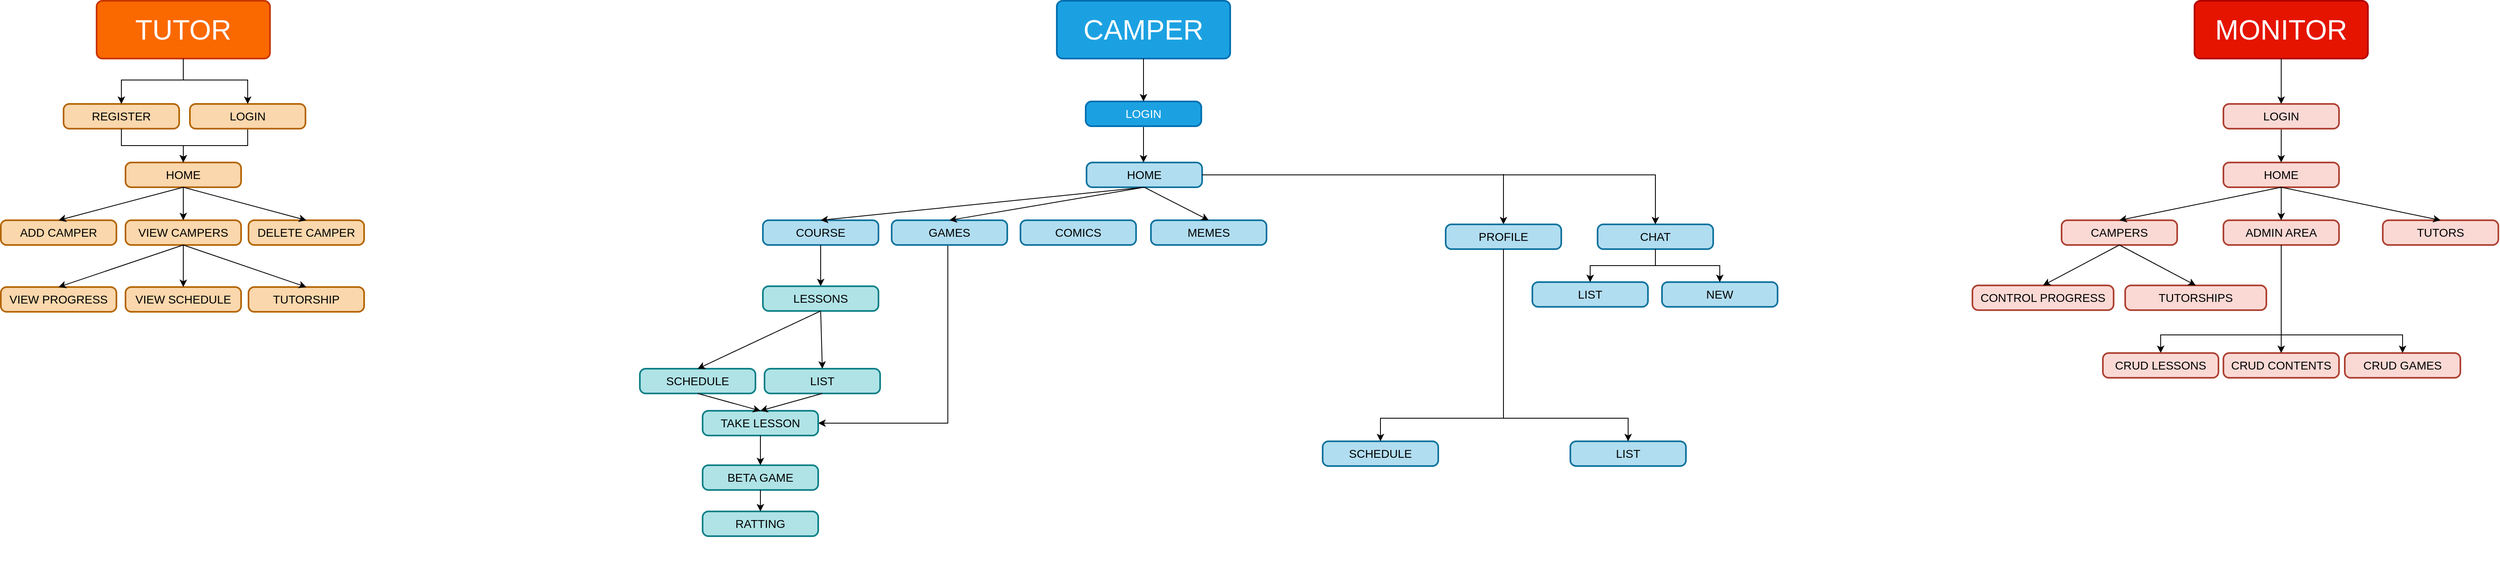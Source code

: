 <mxfile version="13.9.2" type="github">
  <diagram name="Page-1" id="edf60f1a-56cd-e834-aa8a-f176f3a09ee4">
    <mxGraphModel dx="553" dy="796" grid="0" gridSize="10" guides="1" tooltips="1" connect="1" arrows="1" fold="1" page="1" pageScale="1" pageWidth="1100" pageHeight="850" background="#ffffff" math="0" shadow="0">
      <root>
        <mxCell id="0" />
        <mxCell id="1" parent="0" />
        <mxCell id="YypiUaQU-NmCMD16whfk-33" value="" style="group" parent="1" vertex="1" connectable="0">
          <mxGeometry x="815" y="104" width="1378" height="706" as="geometry" />
        </mxCell>
        <mxCell id="gXM7lQSjL1Jpcok_i52--74" style="edgeStyle=none;rounded=0;orthogonalLoop=1;jettySize=auto;html=1;exitX=0.5;exitY=1;exitDx=0;exitDy=0;entryX=1;entryY=0.5;entryDx=0;entryDy=0;" parent="YypiUaQU-NmCMD16whfk-33" target="gXM7lQSjL1Jpcok_i52--70" edge="1">
          <mxGeometry relative="1" as="geometry">
            <mxPoint x="576" y="586" as="targetPoint" />
            <mxPoint x="373.0" y="296" as="sourcePoint" />
            <Array as="points">
              <mxPoint x="373" y="512" />
            </Array>
          </mxGeometry>
        </mxCell>
        <mxCell id="gXM7lQSjL1Jpcok_i52--50" value="&lt;span style=&quot;font-size: 14px&quot;&gt;GAMES&lt;/span&gt;" style="rounded=1;whiteSpace=wrap;html=1;absoluteArcSize=1;arcSize=14;strokeWidth=2;fillColor=#b1ddf0;strokeColor=#10739e;" parent="YypiUaQU-NmCMD16whfk-33" vertex="1">
          <mxGeometry x="305" y="266" width="140" height="30" as="geometry" />
        </mxCell>
        <mxCell id="gXM7lQSjL1Jpcok_i52--34" value="&lt;font style=&quot;font-size: 34px&quot;&gt;CAMPER&lt;/font&gt;" style="rounded=1;whiteSpace=wrap;html=1;absoluteArcSize=1;arcSize=14;strokeWidth=2;fillColor=#1ba1e2;strokeColor=#006EAF;fontColor=#ffffff;" parent="YypiUaQU-NmCMD16whfk-33" vertex="1">
          <mxGeometry x="505" width="210" height="70" as="geometry" />
        </mxCell>
        <mxCell id="gXM7lQSjL1Jpcok_i52--51" style="rounded=0;orthogonalLoop=1;jettySize=auto;elbow=vertical;html=1;exitX=0.5;exitY=1;exitDx=0;exitDy=0;entryX=0.5;entryY=0;entryDx=0;entryDy=0;" parent="YypiUaQU-NmCMD16whfk-33" source="gXM7lQSjL1Jpcok_i52--40" target="gXM7lQSjL1Jpcok_i52--50" edge="1">
          <mxGeometry relative="1" as="geometry" />
        </mxCell>
        <mxCell id="gXM7lQSjL1Jpcok_i52--54" style="edgeStyle=none;rounded=0;orthogonalLoop=1;jettySize=auto;html=1;entryX=0.5;entryY=0;entryDx=0;entryDy=0;" parent="YypiUaQU-NmCMD16whfk-33" target="gXM7lQSjL1Jpcok_i52--53" edge="1">
          <mxGeometry relative="1" as="geometry">
            <mxPoint x="1046" y="210" as="sourcePoint" />
          </mxGeometry>
        </mxCell>
        <mxCell id="gXM7lQSjL1Jpcok_i52--40" value="&lt;span style=&quot;font-size: 14px&quot;&gt;HOME&lt;/span&gt;" style="rounded=1;whiteSpace=wrap;html=1;absoluteArcSize=1;arcSize=14;strokeWidth=2;verticalAlign=middle;fillColor=#b1ddf0;strokeColor=#10739e;" parent="YypiUaQU-NmCMD16whfk-33" vertex="1">
          <mxGeometry x="541" y="196" width="140" height="30" as="geometry" />
        </mxCell>
        <mxCell id="gXM7lQSjL1Jpcok_i52--43" value="&lt;span style=&quot;font-size: 14px&quot;&gt;MEMES&lt;/span&gt;" style="rounded=1;whiteSpace=wrap;html=1;absoluteArcSize=1;arcSize=14;strokeWidth=2;verticalAlign=middle;fillColor=#b1ddf0;strokeColor=#10739e;" parent="YypiUaQU-NmCMD16whfk-33" vertex="1">
          <mxGeometry x="619" y="266" width="140" height="30" as="geometry" />
        </mxCell>
        <mxCell id="gXM7lQSjL1Jpcok_i52--37" style="edgeStyle=none;rounded=0;orthogonalLoop=1;jettySize=auto;html=1;entryX=0.5;entryY=0;entryDx=0;entryDy=0;exitX=0.5;exitY=1;exitDx=0;exitDy=0;" parent="YypiUaQU-NmCMD16whfk-33" source="gXM7lQSjL1Jpcok_i52--40" target="gXM7lQSjL1Jpcok_i52--43" edge="1">
          <mxGeometry relative="1" as="geometry" />
        </mxCell>
        <mxCell id="gXM7lQSjL1Jpcok_i52--48" style="edgeStyle=elbowEdgeStyle;rounded=0;orthogonalLoop=1;jettySize=auto;elbow=vertical;html=1;exitX=0.5;exitY=1;exitDx=0;exitDy=0;" parent="YypiUaQU-NmCMD16whfk-33" source="gXM7lQSjL1Jpcok_i52--49" edge="1">
          <mxGeometry relative="1" as="geometry">
            <mxPoint x="610" y="196" as="targetPoint" />
          </mxGeometry>
        </mxCell>
        <mxCell id="gXM7lQSjL1Jpcok_i52--49" value="&lt;font style=&quot;font-size: 14px&quot;&gt;LOGIN&lt;/font&gt;" style="rounded=1;whiteSpace=wrap;html=1;absoluteArcSize=1;arcSize=14;strokeWidth=2;fillColor=#1ba1e2;strokeColor=#006EAF;fontColor=#ffffff;" parent="YypiUaQU-NmCMD16whfk-33" vertex="1">
          <mxGeometry x="540" y="122" width="140" height="30" as="geometry" />
        </mxCell>
        <mxCell id="gXM7lQSjL1Jpcok_i52--33" style="edgeStyle=elbowEdgeStyle;rounded=0;orthogonalLoop=1;jettySize=auto;elbow=vertical;html=1;exitX=0.5;exitY=1;exitDx=0;exitDy=0;" parent="YypiUaQU-NmCMD16whfk-33" source="gXM7lQSjL1Jpcok_i52--34" target="gXM7lQSjL1Jpcok_i52--49" edge="1">
          <mxGeometry relative="1" as="geometry">
            <Array as="points">
              <mxPoint x="690" y="96" />
              <mxPoint x="650" y="96" />
              <mxPoint x="640" y="96" />
            </Array>
          </mxGeometry>
        </mxCell>
        <mxCell id="gXM7lQSjL1Jpcok_i52--53" value="&lt;span style=&quot;font-size: 14px&quot;&gt;PROFILE&lt;/span&gt;" style="rounded=1;whiteSpace=wrap;html=1;absoluteArcSize=1;arcSize=14;strokeWidth=2;fillColor=#b1ddf0;strokeColor=#10739e;" parent="YypiUaQU-NmCMD16whfk-33" vertex="1">
          <mxGeometry x="976" y="271.0" width="140" height="30" as="geometry" />
        </mxCell>
        <mxCell id="gXM7lQSjL1Jpcok_i52--65" value="&lt;span style=&quot;font-size: 14px&quot;&gt;SCHEDULE&lt;/span&gt;" style="rounded=1;whiteSpace=wrap;html=1;absoluteArcSize=1;arcSize=14;strokeWidth=2;fillColor=#b0e3e6;strokeColor=#0e8088;" parent="YypiUaQU-NmCMD16whfk-33" vertex="1">
          <mxGeometry y="446" width="140" height="30" as="geometry" />
        </mxCell>
        <mxCell id="gXM7lQSjL1Jpcok_i52--66" value="&lt;span style=&quot;font-size: 14px&quot;&gt;LIST&lt;/span&gt;" style="rounded=1;whiteSpace=wrap;html=1;absoluteArcSize=1;arcSize=14;strokeWidth=2;fillColor=#b0e3e6;strokeColor=#0e8088;" parent="YypiUaQU-NmCMD16whfk-33" vertex="1">
          <mxGeometry x="151" y="446" width="140" height="30" as="geometry" />
        </mxCell>
        <mxCell id="gXM7lQSjL1Jpcok_i52--69" style="edgeStyle=none;rounded=0;orthogonalLoop=1;jettySize=auto;html=1;exitX=0.5;exitY=1;exitDx=0;exitDy=0;entryX=0.5;entryY=0;entryDx=0;entryDy=0;" parent="YypiUaQU-NmCMD16whfk-33" source="gXM7lQSjL1Jpcok_i52--87" target="gXM7lQSjL1Jpcok_i52--66" edge="1">
          <mxGeometry relative="1" as="geometry" />
        </mxCell>
        <mxCell id="gXM7lQSjL1Jpcok_i52--67" value="&lt;span style=&quot;font-size: 14px&quot;&gt;COURSE&lt;/span&gt;" style="rounded=1;whiteSpace=wrap;html=1;absoluteArcSize=1;arcSize=14;strokeWidth=2;verticalAlign=middle;fillColor=#b1ddf0;strokeColor=#10739e;" parent="YypiUaQU-NmCMD16whfk-33" vertex="1">
          <mxGeometry x="149" y="266" width="140" height="30" as="geometry" />
        </mxCell>
        <mxCell id="gXM7lQSjL1Jpcok_i52--68" style="edgeStyle=none;rounded=0;orthogonalLoop=1;jettySize=auto;html=1;exitX=0.5;exitY=1;exitDx=0;exitDy=0;entryX=0.5;entryY=0;entryDx=0;entryDy=0;" parent="YypiUaQU-NmCMD16whfk-33" source="gXM7lQSjL1Jpcok_i52--40" target="gXM7lQSjL1Jpcok_i52--67" edge="1">
          <mxGeometry relative="1" as="geometry" />
        </mxCell>
        <mxCell id="gXM7lQSjL1Jpcok_i52--70" value="&lt;span style=&quot;font-size: 14px&quot;&gt;TAKE LESSON&lt;/span&gt;" style="rounded=1;whiteSpace=wrap;html=1;absoluteArcSize=1;arcSize=14;strokeWidth=2;fillColor=#b0e3e6;strokeColor=#0e8088;" parent="YypiUaQU-NmCMD16whfk-33" vertex="1">
          <mxGeometry x="76" y="497" width="140" height="30" as="geometry" />
        </mxCell>
        <mxCell id="gXM7lQSjL1Jpcok_i52--71" style="edgeStyle=none;rounded=0;orthogonalLoop=1;jettySize=auto;html=1;exitX=0.5;exitY=1;exitDx=0;exitDy=0;entryX=0.5;entryY=0;entryDx=0;entryDy=0;" parent="YypiUaQU-NmCMD16whfk-33" source="gXM7lQSjL1Jpcok_i52--65" target="gXM7lQSjL1Jpcok_i52--70" edge="1">
          <mxGeometry relative="1" as="geometry" />
        </mxCell>
        <mxCell id="gXM7lQSjL1Jpcok_i52--72" style="edgeStyle=none;rounded=0;orthogonalLoop=1;jettySize=auto;html=1;exitX=0.5;exitY=1;exitDx=0;exitDy=0;entryX=0.5;entryY=0;entryDx=0;entryDy=0;" parent="YypiUaQU-NmCMD16whfk-33" source="gXM7lQSjL1Jpcok_i52--66" target="gXM7lQSjL1Jpcok_i52--70" edge="1">
          <mxGeometry relative="1" as="geometry" />
        </mxCell>
        <mxCell id="gXM7lQSjL1Jpcok_i52--77" value="&lt;span style=&quot;font-size: 14px&quot;&gt;BETA GAME&lt;/span&gt;" style="rounded=1;whiteSpace=wrap;html=1;absoluteArcSize=1;arcSize=14;strokeWidth=2;fillColor=#b0e3e6;strokeColor=#0e8088;" parent="YypiUaQU-NmCMD16whfk-33" vertex="1">
          <mxGeometry x="76" y="563" width="140" height="30" as="geometry" />
        </mxCell>
        <mxCell id="gXM7lQSjL1Jpcok_i52--78" style="edgeStyle=none;rounded=0;orthogonalLoop=1;jettySize=auto;html=1;exitX=0.5;exitY=1;exitDx=0;exitDy=0;entryX=0.5;entryY=0;entryDx=0;entryDy=0;" parent="YypiUaQU-NmCMD16whfk-33" source="gXM7lQSjL1Jpcok_i52--70" target="gXM7lQSjL1Jpcok_i52--77" edge="1">
          <mxGeometry relative="1" as="geometry" />
        </mxCell>
        <mxCell id="gXM7lQSjL1Jpcok_i52--79" value="&lt;span style=&quot;font-size: 14px&quot;&gt;RATTING&lt;/span&gt;" style="rounded=1;whiteSpace=wrap;html=1;absoluteArcSize=1;arcSize=14;strokeWidth=2;fillColor=#b0e3e6;strokeColor=#0e8088;" parent="YypiUaQU-NmCMD16whfk-33" vertex="1">
          <mxGeometry x="76" y="619" width="140" height="30" as="geometry" />
        </mxCell>
        <mxCell id="gXM7lQSjL1Jpcok_i52--80" style="edgeStyle=none;rounded=0;orthogonalLoop=1;jettySize=auto;html=1;exitX=0.5;exitY=1;exitDx=0;exitDy=0;entryX=0.5;entryY=0;entryDx=0;entryDy=0;" parent="YypiUaQU-NmCMD16whfk-33" source="gXM7lQSjL1Jpcok_i52--77" target="gXM7lQSjL1Jpcok_i52--79" edge="1">
          <mxGeometry relative="1" as="geometry" />
        </mxCell>
        <mxCell id="gXM7lQSjL1Jpcok_i52--88" value="" style="edgeStyle=none;rounded=0;orthogonalLoop=1;jettySize=auto;html=1;" parent="YypiUaQU-NmCMD16whfk-33" source="gXM7lQSjL1Jpcok_i52--67" target="gXM7lQSjL1Jpcok_i52--87" edge="1">
          <mxGeometry relative="1" as="geometry" />
        </mxCell>
        <mxCell id="gXM7lQSjL1Jpcok_i52--87" value="&lt;span style=&quot;font-size: 14px&quot;&gt;LESSONS&lt;/span&gt;" style="rounded=1;whiteSpace=wrap;html=1;absoluteArcSize=1;arcSize=14;strokeWidth=2;verticalAlign=middle;fillColor=#b0e3e6;strokeColor=#0e8088;" parent="YypiUaQU-NmCMD16whfk-33" vertex="1">
          <mxGeometry x="149" y="346" width="140" height="30" as="geometry" />
        </mxCell>
        <mxCell id="gXM7lQSjL1Jpcok_i52--64" style="edgeStyle=none;rounded=0;orthogonalLoop=1;jettySize=auto;html=1;exitX=0.5;exitY=1;exitDx=0;exitDy=0;entryX=0.5;entryY=0;entryDx=0;entryDy=0;" parent="YypiUaQU-NmCMD16whfk-33" source="gXM7lQSjL1Jpcok_i52--87" target="gXM7lQSjL1Jpcok_i52--65" edge="1">
          <mxGeometry relative="1" as="geometry">
            <mxPoint x="309" y="346" as="targetPoint" />
          </mxGeometry>
        </mxCell>
        <mxCell id="gXM7lQSjL1Jpcok_i52--94" value="&lt;span style=&quot;font-size: 14px&quot;&gt;COMICS&lt;/span&gt;" style="rounded=1;whiteSpace=wrap;html=1;absoluteArcSize=1;arcSize=14;strokeWidth=2;fillColor=#b1ddf0;strokeColor=#10739e;" parent="YypiUaQU-NmCMD16whfk-33" vertex="1">
          <mxGeometry x="461" y="266" width="140" height="30" as="geometry" />
        </mxCell>
        <mxCell id="gXM7lQSjL1Jpcok_i52--111" value="&lt;span style=&quot;font-size: 14px&quot;&gt;CHAT&lt;/span&gt;" style="rounded=1;whiteSpace=wrap;html=1;absoluteArcSize=1;arcSize=14;strokeWidth=2;verticalAlign=middle;fillColor=#b1ddf0;strokeColor=#10739e;" parent="YypiUaQU-NmCMD16whfk-33" vertex="1">
          <mxGeometry x="1160" y="271.0" width="140" height="30" as="geometry" />
        </mxCell>
        <mxCell id="gXM7lQSjL1Jpcok_i52--112" style="edgeStyle=orthogonalEdgeStyle;rounded=0;orthogonalLoop=1;jettySize=auto;html=1;exitX=1;exitY=0.5;exitDx=0;exitDy=0;entryX=0.5;entryY=0;entryDx=0;entryDy=0;" parent="YypiUaQU-NmCMD16whfk-33" source="gXM7lQSjL1Jpcok_i52--40" target="gXM7lQSjL1Jpcok_i52--111" edge="1">
          <mxGeometry relative="1" as="geometry">
            <Array as="points">
              <mxPoint x="1230" y="211" />
            </Array>
          </mxGeometry>
        </mxCell>
        <mxCell id="gXM7lQSjL1Jpcok_i52--115" value="&lt;span style=&quot;font-size: 14px&quot;&gt;LIST&lt;/span&gt;" style="rounded=1;whiteSpace=wrap;html=1;absoluteArcSize=1;arcSize=14;strokeWidth=2;fillColor=#b1ddf0;strokeColor=#10739e;" parent="YypiUaQU-NmCMD16whfk-33" vertex="1">
          <mxGeometry x="1081" y="341" width="140" height="30" as="geometry" />
        </mxCell>
        <mxCell id="gXM7lQSjL1Jpcok_i52--122" style="edgeStyle=orthogonalEdgeStyle;rounded=0;orthogonalLoop=1;jettySize=auto;html=1;exitX=0.5;exitY=1;exitDx=0;exitDy=0;entryX=0.5;entryY=0;entryDx=0;entryDy=0;" parent="YypiUaQU-NmCMD16whfk-33" source="gXM7lQSjL1Jpcok_i52--111" target="gXM7lQSjL1Jpcok_i52--115" edge="1">
          <mxGeometry relative="1" as="geometry" />
        </mxCell>
        <mxCell id="gXM7lQSjL1Jpcok_i52--116" value="&lt;span style=&quot;font-size: 14px&quot;&gt;NEW&lt;/span&gt;" style="rounded=1;whiteSpace=wrap;html=1;absoluteArcSize=1;arcSize=14;strokeWidth=2;fillColor=#b1ddf0;strokeColor=#10739e;" parent="YypiUaQU-NmCMD16whfk-33" vertex="1">
          <mxGeometry x="1238" y="341" width="140" height="30" as="geometry" />
        </mxCell>
        <mxCell id="gXM7lQSjL1Jpcok_i52--123" style="edgeStyle=orthogonalEdgeStyle;rounded=0;orthogonalLoop=1;jettySize=auto;html=1;exitX=0.5;exitY=1;exitDx=0;exitDy=0;entryX=0.5;entryY=0;entryDx=0;entryDy=0;" parent="YypiUaQU-NmCMD16whfk-33" source="gXM7lQSjL1Jpcok_i52--111" target="gXM7lQSjL1Jpcok_i52--116" edge="1">
          <mxGeometry relative="1" as="geometry" />
        </mxCell>
        <mxCell id="kyfAYZM5BdH2XVyo6rza-8" value="&lt;span style=&quot;font-size: 14px&quot;&gt;SCHEDULE&lt;/span&gt;" style="rounded=1;whiteSpace=wrap;html=1;absoluteArcSize=1;arcSize=14;strokeWidth=2;fillColor=#b1ddf0;strokeColor=#10739e;" parent="YypiUaQU-NmCMD16whfk-33" vertex="1">
          <mxGeometry x="827" y="534" width="140" height="30" as="geometry" />
        </mxCell>
        <mxCell id="kyfAYZM5BdH2XVyo6rza-1" style="edgeStyle=orthogonalEdgeStyle;rounded=0;orthogonalLoop=1;jettySize=auto;html=1;exitX=0.5;exitY=1;exitDx=0;exitDy=0;entryX=0.5;entryY=0;entryDx=0;entryDy=0;" parent="YypiUaQU-NmCMD16whfk-33" source="gXM7lQSjL1Jpcok_i52--53" target="kyfAYZM5BdH2XVyo6rza-8" edge="1">
          <mxGeometry relative="1" as="geometry">
            <mxPoint x="990" y="444" as="targetPoint" />
            <Array as="points">
              <mxPoint x="1046" y="506" />
              <mxPoint x="897" y="506" />
            </Array>
          </mxGeometry>
        </mxCell>
        <mxCell id="kyfAYZM5BdH2XVyo6rza-9" value="&lt;span style=&quot;font-size: 14px&quot;&gt;LIST&lt;/span&gt;" style="rounded=1;whiteSpace=wrap;html=1;absoluteArcSize=1;arcSize=14;strokeWidth=2;fillColor=#b1ddf0;strokeColor=#10739e;" parent="YypiUaQU-NmCMD16whfk-33" vertex="1">
          <mxGeometry x="1127" y="534" width="140" height="30" as="geometry" />
        </mxCell>
        <mxCell id="kyfAYZM5BdH2XVyo6rza-12" style="edgeStyle=orthogonalEdgeStyle;rounded=0;orthogonalLoop=1;jettySize=auto;html=1;exitX=0.5;exitY=1;exitDx=0;exitDy=0;entryX=0.5;entryY=0;entryDx=0;entryDy=0;" parent="YypiUaQU-NmCMD16whfk-33" source="gXM7lQSjL1Jpcok_i52--53" edge="1">
          <mxGeometry relative="1" as="geometry">
            <Array as="points">
              <mxPoint x="1046" y="506" />
              <mxPoint x="1197" y="506" />
            </Array>
            <mxPoint x="1197" y="534" as="targetPoint" />
          </mxGeometry>
        </mxCell>
        <mxCell id="YypiUaQU-NmCMD16whfk-34" value="" style="group" parent="1" vertex="1" connectable="0">
          <mxGeometry x="41" y="104" width="440" height="377" as="geometry" />
        </mxCell>
        <mxCell id="gXM7lQSjL1Jpcok_i52--10" value="&lt;font style=&quot;font-size: 34px&quot;&gt;TUTOR&lt;/font&gt;" style="rounded=1;whiteSpace=wrap;html=1;absoluteArcSize=1;arcSize=14;strokeWidth=2;fillColor=#fa6800;strokeColor=#C73500;fontColor=#ffffff;" parent="YypiUaQU-NmCMD16whfk-34" vertex="1">
          <mxGeometry x="116" width="210" height="70" as="geometry" />
        </mxCell>
        <mxCell id="gXM7lQSjL1Jpcok_i52--12" value="&lt;font style=&quot;font-size: 14px&quot;&gt;REGISTER&lt;/font&gt;" style="rounded=1;whiteSpace=wrap;html=1;absoluteArcSize=1;arcSize=14;strokeWidth=2;fillColor=#fad7ac;strokeColor=#b46504;" parent="YypiUaQU-NmCMD16whfk-34" vertex="1">
          <mxGeometry x="76" y="125" width="140" height="30" as="geometry" />
        </mxCell>
        <mxCell id="gXM7lQSjL1Jpcok_i52--11" style="edgeStyle=elbowEdgeStyle;rounded=0;orthogonalLoop=1;jettySize=auto;html=1;exitX=0.5;exitY=1;exitDx=0;exitDy=0;entryX=0.5;entryY=0;entryDx=0;entryDy=0;elbow=vertical;" parent="YypiUaQU-NmCMD16whfk-34" source="gXM7lQSjL1Jpcok_i52--10" target="gXM7lQSjL1Jpcok_i52--12" edge="1">
          <mxGeometry relative="1" as="geometry">
            <mxPoint x="221" y="126" as="targetPoint" />
            <Array as="points">
              <mxPoint x="286" y="96" />
            </Array>
          </mxGeometry>
        </mxCell>
        <mxCell id="gXM7lQSjL1Jpcok_i52--14" value="&lt;span style=&quot;font-size: 14px&quot;&gt;HOME&lt;/span&gt;" style="rounded=1;whiteSpace=wrap;html=1;absoluteArcSize=1;arcSize=14;strokeWidth=2;verticalAlign=middle;fillColor=#fad7ac;strokeColor=#b46504;" parent="YypiUaQU-NmCMD16whfk-34" vertex="1">
          <mxGeometry x="151" y="196" width="140" height="30" as="geometry" />
        </mxCell>
        <mxCell id="gXM7lQSjL1Jpcok_i52--30" style="edgeStyle=elbowEdgeStyle;rounded=0;orthogonalLoop=1;jettySize=auto;elbow=vertical;html=1;exitX=0.5;exitY=1;exitDx=0;exitDy=0;entryX=0.5;entryY=0;entryDx=0;entryDy=0;" parent="YypiUaQU-NmCMD16whfk-34" source="gXM7lQSjL1Jpcok_i52--12" target="gXM7lQSjL1Jpcok_i52--14" edge="1">
          <mxGeometry relative="1" as="geometry" />
        </mxCell>
        <mxCell id="gXM7lQSjL1Jpcok_i52--15" value="&lt;span style=&quot;font-size: 14px&quot;&gt;VIEW CAMPERS&lt;/span&gt;" style="rounded=1;whiteSpace=wrap;html=1;absoluteArcSize=1;arcSize=14;strokeWidth=2;verticalAlign=middle;fillColor=#fad7ac;strokeColor=#b46504;" parent="YypiUaQU-NmCMD16whfk-34" vertex="1">
          <mxGeometry x="151" y="266" width="140" height="30" as="geometry" />
        </mxCell>
        <mxCell id="gXM7lQSjL1Jpcok_i52--20" style="edgeStyle=none;rounded=0;orthogonalLoop=1;jettySize=auto;html=1;entryX=0.5;entryY=0;entryDx=0;entryDy=0;" parent="YypiUaQU-NmCMD16whfk-34" source="gXM7lQSjL1Jpcok_i52--14" target="gXM7lQSjL1Jpcok_i52--15" edge="1">
          <mxGeometry relative="1" as="geometry" />
        </mxCell>
        <mxCell id="gXM7lQSjL1Jpcok_i52--16" value="&lt;span style=&quot;font-size: 14px&quot;&gt;ADD CAMPER&lt;/span&gt;" style="rounded=1;whiteSpace=wrap;html=1;absoluteArcSize=1;arcSize=14;strokeWidth=2;fillColor=#fad7ac;strokeColor=#b46504;" parent="YypiUaQU-NmCMD16whfk-34" vertex="1">
          <mxGeometry y="266" width="140" height="30" as="geometry" />
        </mxCell>
        <mxCell id="gXM7lQSjL1Jpcok_i52--21" style="edgeStyle=none;rounded=0;orthogonalLoop=1;jettySize=auto;html=1;exitX=0.5;exitY=1;exitDx=0;exitDy=0;entryX=0.5;entryY=0;entryDx=0;entryDy=0;" parent="YypiUaQU-NmCMD16whfk-34" source="gXM7lQSjL1Jpcok_i52--14" target="gXM7lQSjL1Jpcok_i52--16" edge="1">
          <mxGeometry relative="1" as="geometry" />
        </mxCell>
        <mxCell id="gXM7lQSjL1Jpcok_i52--17" value="&lt;span style=&quot;font-size: 14px&quot;&gt;DELETE CAMPER&lt;/span&gt;" style="rounded=1;whiteSpace=wrap;html=1;absoluteArcSize=1;arcSize=14;strokeWidth=2;fillColor=#fad7ac;strokeColor=#b46504;" parent="YypiUaQU-NmCMD16whfk-34" vertex="1">
          <mxGeometry x="300" y="266" width="140" height="30" as="geometry" />
        </mxCell>
        <mxCell id="gXM7lQSjL1Jpcok_i52--22" style="edgeStyle=none;rounded=0;orthogonalLoop=1;jettySize=auto;html=1;exitX=0.5;exitY=1;exitDx=0;exitDy=0;entryX=0.5;entryY=0;entryDx=0;entryDy=0;" parent="YypiUaQU-NmCMD16whfk-34" source="gXM7lQSjL1Jpcok_i52--14" target="gXM7lQSjL1Jpcok_i52--17" edge="1">
          <mxGeometry relative="1" as="geometry" />
        </mxCell>
        <mxCell id="gXM7lQSjL1Jpcok_i52--24" value="&lt;span style=&quot;font-size: 14px&quot;&gt;VIEW PROGRESS&lt;/span&gt;" style="rounded=1;whiteSpace=wrap;html=1;absoluteArcSize=1;arcSize=14;strokeWidth=2;verticalAlign=middle;fillColor=#fad7ac;strokeColor=#b46504;" parent="YypiUaQU-NmCMD16whfk-34" vertex="1">
          <mxGeometry y="347" width="140" height="30" as="geometry" />
        </mxCell>
        <mxCell id="gXM7lQSjL1Jpcok_i52--23" style="edgeStyle=none;rounded=0;orthogonalLoop=1;jettySize=auto;html=1;entryX=0.5;entryY=0;entryDx=0;entryDy=0;exitX=0.5;exitY=1;exitDx=0;exitDy=0;" parent="YypiUaQU-NmCMD16whfk-34" source="gXM7lQSjL1Jpcok_i52--15" target="gXM7lQSjL1Jpcok_i52--24" edge="1">
          <mxGeometry relative="1" as="geometry">
            <mxPoint x="221" y="346" as="targetPoint" />
          </mxGeometry>
        </mxCell>
        <mxCell id="gXM7lQSjL1Jpcok_i52--25" value="&lt;span style=&quot;font-size: 14px&quot;&gt;TUTORSHIP&lt;/span&gt;" style="rounded=1;whiteSpace=wrap;html=1;absoluteArcSize=1;arcSize=14;strokeWidth=2;verticalAlign=middle;fillColor=#fad7ac;strokeColor=#b46504;" parent="YypiUaQU-NmCMD16whfk-34" vertex="1">
          <mxGeometry x="300" y="347" width="140" height="30" as="geometry" />
        </mxCell>
        <mxCell id="gXM7lQSjL1Jpcok_i52--26" style="edgeStyle=none;rounded=0;orthogonalLoop=1;jettySize=auto;html=1;exitX=0.5;exitY=1;exitDx=0;exitDy=0;entryX=0.5;entryY=0;entryDx=0;entryDy=0;" parent="YypiUaQU-NmCMD16whfk-34" source="gXM7lQSjL1Jpcok_i52--15" target="gXM7lQSjL1Jpcok_i52--25" edge="1">
          <mxGeometry relative="1" as="geometry" />
        </mxCell>
        <mxCell id="gXM7lQSjL1Jpcok_i52--31" style="edgeStyle=elbowEdgeStyle;rounded=0;orthogonalLoop=1;jettySize=auto;elbow=vertical;html=1;exitX=0.5;exitY=1;exitDx=0;exitDy=0;entryX=0.5;entryY=0;entryDx=0;entryDy=0;" parent="YypiUaQU-NmCMD16whfk-34" source="gXM7lQSjL1Jpcok_i52--28" target="gXM7lQSjL1Jpcok_i52--14" edge="1">
          <mxGeometry relative="1" as="geometry">
            <mxPoint x="219" y="196" as="targetPoint" />
          </mxGeometry>
        </mxCell>
        <mxCell id="gXM7lQSjL1Jpcok_i52--28" value="&lt;font style=&quot;font-size: 14px&quot;&gt;LOGIN&lt;/font&gt;" style="rounded=1;whiteSpace=wrap;html=1;absoluteArcSize=1;arcSize=14;strokeWidth=2;fillColor=#fad7ac;strokeColor=#b46504;" parent="YypiUaQU-NmCMD16whfk-34" vertex="1">
          <mxGeometry x="229" y="125" width="140" height="30" as="geometry" />
        </mxCell>
        <mxCell id="gXM7lQSjL1Jpcok_i52--29" style="edgeStyle=elbowEdgeStyle;rounded=0;orthogonalLoop=1;jettySize=auto;elbow=vertical;html=1;exitX=0.5;exitY=1;exitDx=0;exitDy=0;" parent="YypiUaQU-NmCMD16whfk-34" source="gXM7lQSjL1Jpcok_i52--10" target="gXM7lQSjL1Jpcok_i52--28" edge="1">
          <mxGeometry relative="1" as="geometry">
            <Array as="points">
              <mxPoint x="299" y="96" />
              <mxPoint x="259" y="96" />
              <mxPoint x="249" y="96" />
            </Array>
          </mxGeometry>
        </mxCell>
        <mxCell id="gXM7lQSjL1Jpcok_i52--56" value="&lt;span style=&quot;font-size: 14px&quot;&gt;VIEW SCHEDULE&lt;/span&gt;" style="rounded=1;whiteSpace=wrap;html=1;absoluteArcSize=1;arcSize=14;strokeWidth=2;verticalAlign=middle;fillColor=#fad7ac;strokeColor=#b46504;" parent="YypiUaQU-NmCMD16whfk-34" vertex="1">
          <mxGeometry x="151" y="347" width="140" height="30" as="geometry" />
        </mxCell>
        <mxCell id="gXM7lQSjL1Jpcok_i52--63" style="edgeStyle=none;rounded=0;orthogonalLoop=1;jettySize=auto;html=1;exitX=0.5;exitY=1;exitDx=0;exitDy=0;entryX=0.5;entryY=0;entryDx=0;entryDy=0;" parent="YypiUaQU-NmCMD16whfk-34" source="gXM7lQSjL1Jpcok_i52--15" target="gXM7lQSjL1Jpcok_i52--56" edge="1">
          <mxGeometry relative="1" as="geometry" />
        </mxCell>
        <mxCell id="YypiUaQU-NmCMD16whfk-35" value="" style="group" parent="1" vertex="1" connectable="0">
          <mxGeometry x="2429.0" y="104" width="637.0" height="457" as="geometry" />
        </mxCell>
        <mxCell id="YypiUaQU-NmCMD16whfk-3" value="&lt;span style=&quot;font-size: 34px&quot;&gt;MONITOR&lt;/span&gt;" style="rounded=1;whiteSpace=wrap;html=1;absoluteArcSize=1;arcSize=14;strokeWidth=2;fillColor=#e51400;strokeColor=#B20000;fontColor=#ffffff;" parent="YypiUaQU-NmCMD16whfk-35" vertex="1">
          <mxGeometry x="269.0" width="210" height="70" as="geometry" />
        </mxCell>
        <mxCell id="YypiUaQU-NmCMD16whfk-9" value="&lt;span style=&quot;font-size: 14px&quot;&gt;HOME&lt;/span&gt;" style="rounded=1;whiteSpace=wrap;html=1;absoluteArcSize=1;arcSize=14;strokeWidth=2;verticalAlign=middle;fillColor=#fad9d5;strokeColor=#ae4132;" parent="YypiUaQU-NmCMD16whfk-35" vertex="1">
          <mxGeometry x="304.0" y="196" width="140" height="30" as="geometry" />
        </mxCell>
        <mxCell id="YypiUaQU-NmCMD16whfk-32" style="edgeStyle=elbowEdgeStyle;rounded=0;orthogonalLoop=1;jettySize=auto;elbow=vertical;html=1;entryX=0.5;entryY=0;entryDx=0;entryDy=0;" parent="YypiUaQU-NmCMD16whfk-35" target="YypiUaQU-NmCMD16whfk-28" edge="1">
          <mxGeometry relative="1" as="geometry">
            <mxPoint x="374.0" y="302" as="sourcePoint" />
            <Array as="points">
              <mxPoint x="303.0" y="405" />
            </Array>
          </mxGeometry>
        </mxCell>
        <mxCell id="YypiUaQU-NmCMD16whfk-13" value="&lt;span style=&quot;font-size: 14px&quot;&gt;ADMIN AREA&lt;/span&gt;" style="rounded=1;whiteSpace=wrap;html=1;absoluteArcSize=1;arcSize=14;strokeWidth=2;verticalAlign=middle;fillColor=#fad9d5;strokeColor=#ae4132;" parent="YypiUaQU-NmCMD16whfk-35" vertex="1">
          <mxGeometry x="304.0" y="266" width="140" height="30" as="geometry" />
        </mxCell>
        <mxCell id="YypiUaQU-NmCMD16whfk-6" style="edgeStyle=none;rounded=0;orthogonalLoop=1;jettySize=auto;html=1;entryX=0.5;entryY=0;entryDx=0;entryDy=0;" parent="YypiUaQU-NmCMD16whfk-35" source="YypiUaQU-NmCMD16whfk-9" target="YypiUaQU-NmCMD16whfk-13" edge="1">
          <mxGeometry relative="1" as="geometry" />
        </mxCell>
        <mxCell id="YypiUaQU-NmCMD16whfk-14" value="&lt;span style=&quot;font-size: 14px&quot;&gt;CAMPERS&lt;/span&gt;" style="rounded=1;whiteSpace=wrap;html=1;absoluteArcSize=1;arcSize=14;strokeWidth=2;fillColor=#fad9d5;strokeColor=#ae4132;" parent="YypiUaQU-NmCMD16whfk-35" vertex="1">
          <mxGeometry x="108" y="266" width="140" height="30" as="geometry" />
        </mxCell>
        <mxCell id="YypiUaQU-NmCMD16whfk-7" style="edgeStyle=none;rounded=0;orthogonalLoop=1;jettySize=auto;html=1;exitX=0.5;exitY=1;exitDx=0;exitDy=0;entryX=0.5;entryY=0;entryDx=0;entryDy=0;" parent="YypiUaQU-NmCMD16whfk-35" source="YypiUaQU-NmCMD16whfk-9" target="YypiUaQU-NmCMD16whfk-14" edge="1">
          <mxGeometry relative="1" as="geometry" />
        </mxCell>
        <mxCell id="YypiUaQU-NmCMD16whfk-15" value="&lt;span style=&quot;font-size: 14px&quot;&gt;TUTORS&lt;/span&gt;" style="rounded=1;whiteSpace=wrap;html=1;absoluteArcSize=1;arcSize=14;strokeWidth=2;fillColor=#fad9d5;strokeColor=#ae4132;" parent="YypiUaQU-NmCMD16whfk-35" vertex="1">
          <mxGeometry x="497.0" y="266" width="140" height="30" as="geometry" />
        </mxCell>
        <mxCell id="YypiUaQU-NmCMD16whfk-8" style="edgeStyle=none;rounded=0;orthogonalLoop=1;jettySize=auto;html=1;exitX=0.5;exitY=1;exitDx=0;exitDy=0;entryX=0.5;entryY=0;entryDx=0;entryDy=0;" parent="YypiUaQU-NmCMD16whfk-35" source="YypiUaQU-NmCMD16whfk-9" target="YypiUaQU-NmCMD16whfk-15" edge="1">
          <mxGeometry relative="1" as="geometry" />
        </mxCell>
        <mxCell id="YypiUaQU-NmCMD16whfk-18" style="edgeStyle=elbowEdgeStyle;rounded=0;orthogonalLoop=1;jettySize=auto;elbow=vertical;html=1;exitX=0.5;exitY=1;exitDx=0;exitDy=0;entryX=0.5;entryY=0;entryDx=0;entryDy=0;" parent="YypiUaQU-NmCMD16whfk-35" source="YypiUaQU-NmCMD16whfk-19" target="YypiUaQU-NmCMD16whfk-9" edge="1">
          <mxGeometry relative="1" as="geometry">
            <mxPoint x="372.0" y="196" as="targetPoint" />
          </mxGeometry>
        </mxCell>
        <mxCell id="YypiUaQU-NmCMD16whfk-19" value="&lt;font style=&quot;font-size: 14px&quot;&gt;LOGIN&lt;/font&gt;" style="rounded=1;whiteSpace=wrap;html=1;absoluteArcSize=1;arcSize=14;strokeWidth=2;fillColor=#fad9d5;strokeColor=#ae4132;" parent="YypiUaQU-NmCMD16whfk-35" vertex="1">
          <mxGeometry x="304" y="125" width="140" height="30" as="geometry" />
        </mxCell>
        <mxCell id="YypiUaQU-NmCMD16whfk-2" style="edgeStyle=elbowEdgeStyle;rounded=0;orthogonalLoop=1;jettySize=auto;elbow=vertical;html=1;exitX=0.5;exitY=1;exitDx=0;exitDy=0;" parent="YypiUaQU-NmCMD16whfk-35" source="YypiUaQU-NmCMD16whfk-3" target="YypiUaQU-NmCMD16whfk-19" edge="1">
          <mxGeometry relative="1" as="geometry">
            <Array as="points">
              <mxPoint x="452.0" y="96" />
              <mxPoint x="412.0" y="96" />
              <mxPoint x="402.0" y="96" />
            </Array>
          </mxGeometry>
        </mxCell>
        <mxCell id="YypiUaQU-NmCMD16whfk-22" value="&lt;span style=&quot;font-size: 14px&quot;&gt;TUTORSHIPS&lt;/span&gt;" style="rounded=1;whiteSpace=wrap;html=1;absoluteArcSize=1;arcSize=14;strokeWidth=2;verticalAlign=middle;fillColor=#fad9d5;strokeColor=#ae4132;" parent="YypiUaQU-NmCMD16whfk-35" vertex="1">
          <mxGeometry x="185" y="345" width="171" height="30" as="geometry" />
        </mxCell>
        <mxCell id="YypiUaQU-NmCMD16whfk-11" style="edgeStyle=none;rounded=0;orthogonalLoop=1;jettySize=auto;html=1;exitX=0.5;exitY=1;exitDx=0;exitDy=0;entryX=0.5;entryY=0;entryDx=0;entryDy=0;" parent="YypiUaQU-NmCMD16whfk-35" source="YypiUaQU-NmCMD16whfk-14" target="YypiUaQU-NmCMD16whfk-22" edge="1">
          <mxGeometry relative="1" as="geometry">
            <mxPoint x="273.0" y="296" as="sourcePoint" />
            <mxPoint x="342.0" y="347.0" as="targetPoint" />
          </mxGeometry>
        </mxCell>
        <mxCell id="YypiUaQU-NmCMD16whfk-29" value="" style="group" parent="YypiUaQU-NmCMD16whfk-35" vertex="1" connectable="0">
          <mxGeometry x="158.0" y="427" width="433" height="30" as="geometry" />
        </mxCell>
        <mxCell id="YypiUaQU-NmCMD16whfk-25" value="&lt;span style=&quot;font-size: 14px&quot;&gt;CRUD&amp;nbsp;&lt;/span&gt;&lt;span style=&quot;font-size: 14px&quot;&gt;GAMES&lt;/span&gt;" style="rounded=1;whiteSpace=wrap;html=1;absoluteArcSize=1;arcSize=14;strokeWidth=2;verticalAlign=middle;fillColor=#fad9d5;strokeColor=#ae4132;" parent="YypiUaQU-NmCMD16whfk-29" vertex="1">
          <mxGeometry x="293" width="140" height="30" as="geometry" />
        </mxCell>
        <mxCell id="YypiUaQU-NmCMD16whfk-27" value="&lt;span style=&quot;font-size: 14px&quot;&gt;CRUD CONTENTS&lt;/span&gt;" style="rounded=1;whiteSpace=wrap;html=1;absoluteArcSize=1;arcSize=14;strokeWidth=2;verticalAlign=middle;fillColor=#fad9d5;strokeColor=#ae4132;" parent="YypiUaQU-NmCMD16whfk-29" vertex="1">
          <mxGeometry x="146" width="140" height="30" as="geometry" />
        </mxCell>
        <mxCell id="YypiUaQU-NmCMD16whfk-28" value="&lt;span style=&quot;font-size: 14px&quot;&gt;CRUD LESSONS&lt;/span&gt;" style="rounded=1;whiteSpace=wrap;html=1;absoluteArcSize=1;arcSize=14;strokeWidth=2;verticalAlign=middle;fillColor=#fad9d5;strokeColor=#ae4132;" parent="YypiUaQU-NmCMD16whfk-29" vertex="1">
          <mxGeometry width="140" height="30" as="geometry" />
        </mxCell>
        <mxCell id="YypiUaQU-NmCMD16whfk-31" style="edgeStyle=elbowEdgeStyle;rounded=0;orthogonalLoop=1;jettySize=auto;elbow=vertical;html=1;exitX=0.5;exitY=1;exitDx=0;exitDy=0;" parent="YypiUaQU-NmCMD16whfk-35" source="YypiUaQU-NmCMD16whfk-13" target="YypiUaQU-NmCMD16whfk-25" edge="1">
          <mxGeometry relative="1" as="geometry">
            <Array as="points">
              <mxPoint x="440.0" y="405" />
            </Array>
          </mxGeometry>
        </mxCell>
        <mxCell id="YypiUaQU-NmCMD16whfk-20" value="&lt;span style=&quot;font-size: 14px&quot;&gt;CONTROL PROGRESS&lt;/span&gt;" style="rounded=1;whiteSpace=wrap;html=1;absoluteArcSize=1;arcSize=14;strokeWidth=2;verticalAlign=middle;fillColor=#fad9d5;strokeColor=#ae4132;" parent="YypiUaQU-NmCMD16whfk-35" vertex="1">
          <mxGeometry y="345.0" width="171" height="30" as="geometry" />
        </mxCell>
        <mxCell id="YypiUaQU-NmCMD16whfk-12" style="edgeStyle=none;rounded=0;orthogonalLoop=1;jettySize=auto;html=1;exitX=0.5;exitY=1;exitDx=0;exitDy=0;entryX=0.5;entryY=0;entryDx=0;entryDy=0;" parent="YypiUaQU-NmCMD16whfk-35" source="YypiUaQU-NmCMD16whfk-14" target="YypiUaQU-NmCMD16whfk-20" edge="1">
          <mxGeometry relative="1" as="geometry">
            <mxPoint x="223.0" y="296" as="sourcePoint" />
          </mxGeometry>
        </mxCell>
        <mxCell id="YypiUaQU-NmCMD16whfk-30" style="edgeStyle=elbowEdgeStyle;rounded=0;orthogonalLoop=1;jettySize=auto;html=1;exitX=0.5;exitY=1;exitDx=0;exitDy=0;elbow=vertical;" parent="YypiUaQU-NmCMD16whfk-35" source="YypiUaQU-NmCMD16whfk-13" target="YypiUaQU-NmCMD16whfk-27" edge="1">
          <mxGeometry relative="1" as="geometry" />
        </mxCell>
      </root>
    </mxGraphModel>
  </diagram>
</mxfile>
